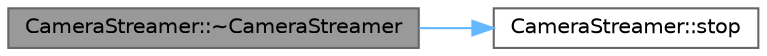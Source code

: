digraph "CameraStreamer::~CameraStreamer"
{
 // LATEX_PDF_SIZE
  bgcolor="transparent";
  edge [fontname=Helvetica,fontsize=10,labelfontname=Helvetica,labelfontsize=10];
  node [fontname=Helvetica,fontsize=10,shape=box,height=0.2,width=0.4];
  rankdir="LR";
  Node1 [id="Node000001",label="CameraStreamer::~CameraStreamer",height=0.2,width=0.4,color="gray40", fillcolor="grey60", style="filled", fontcolor="black",tooltip=" "];
  Node1 -> Node2 [id="edge1_Node000001_Node000002",color="steelblue1",style="solid",tooltip=" "];
  Node2 [id="Node000002",label="CameraStreamer::stop",height=0.2,width=0.4,color="grey40", fillcolor="white", style="filled",URL="$classCameraStreamer.html#ae45c18cab5e5be77b5f8946e7e30e692",tooltip=" "];
}
